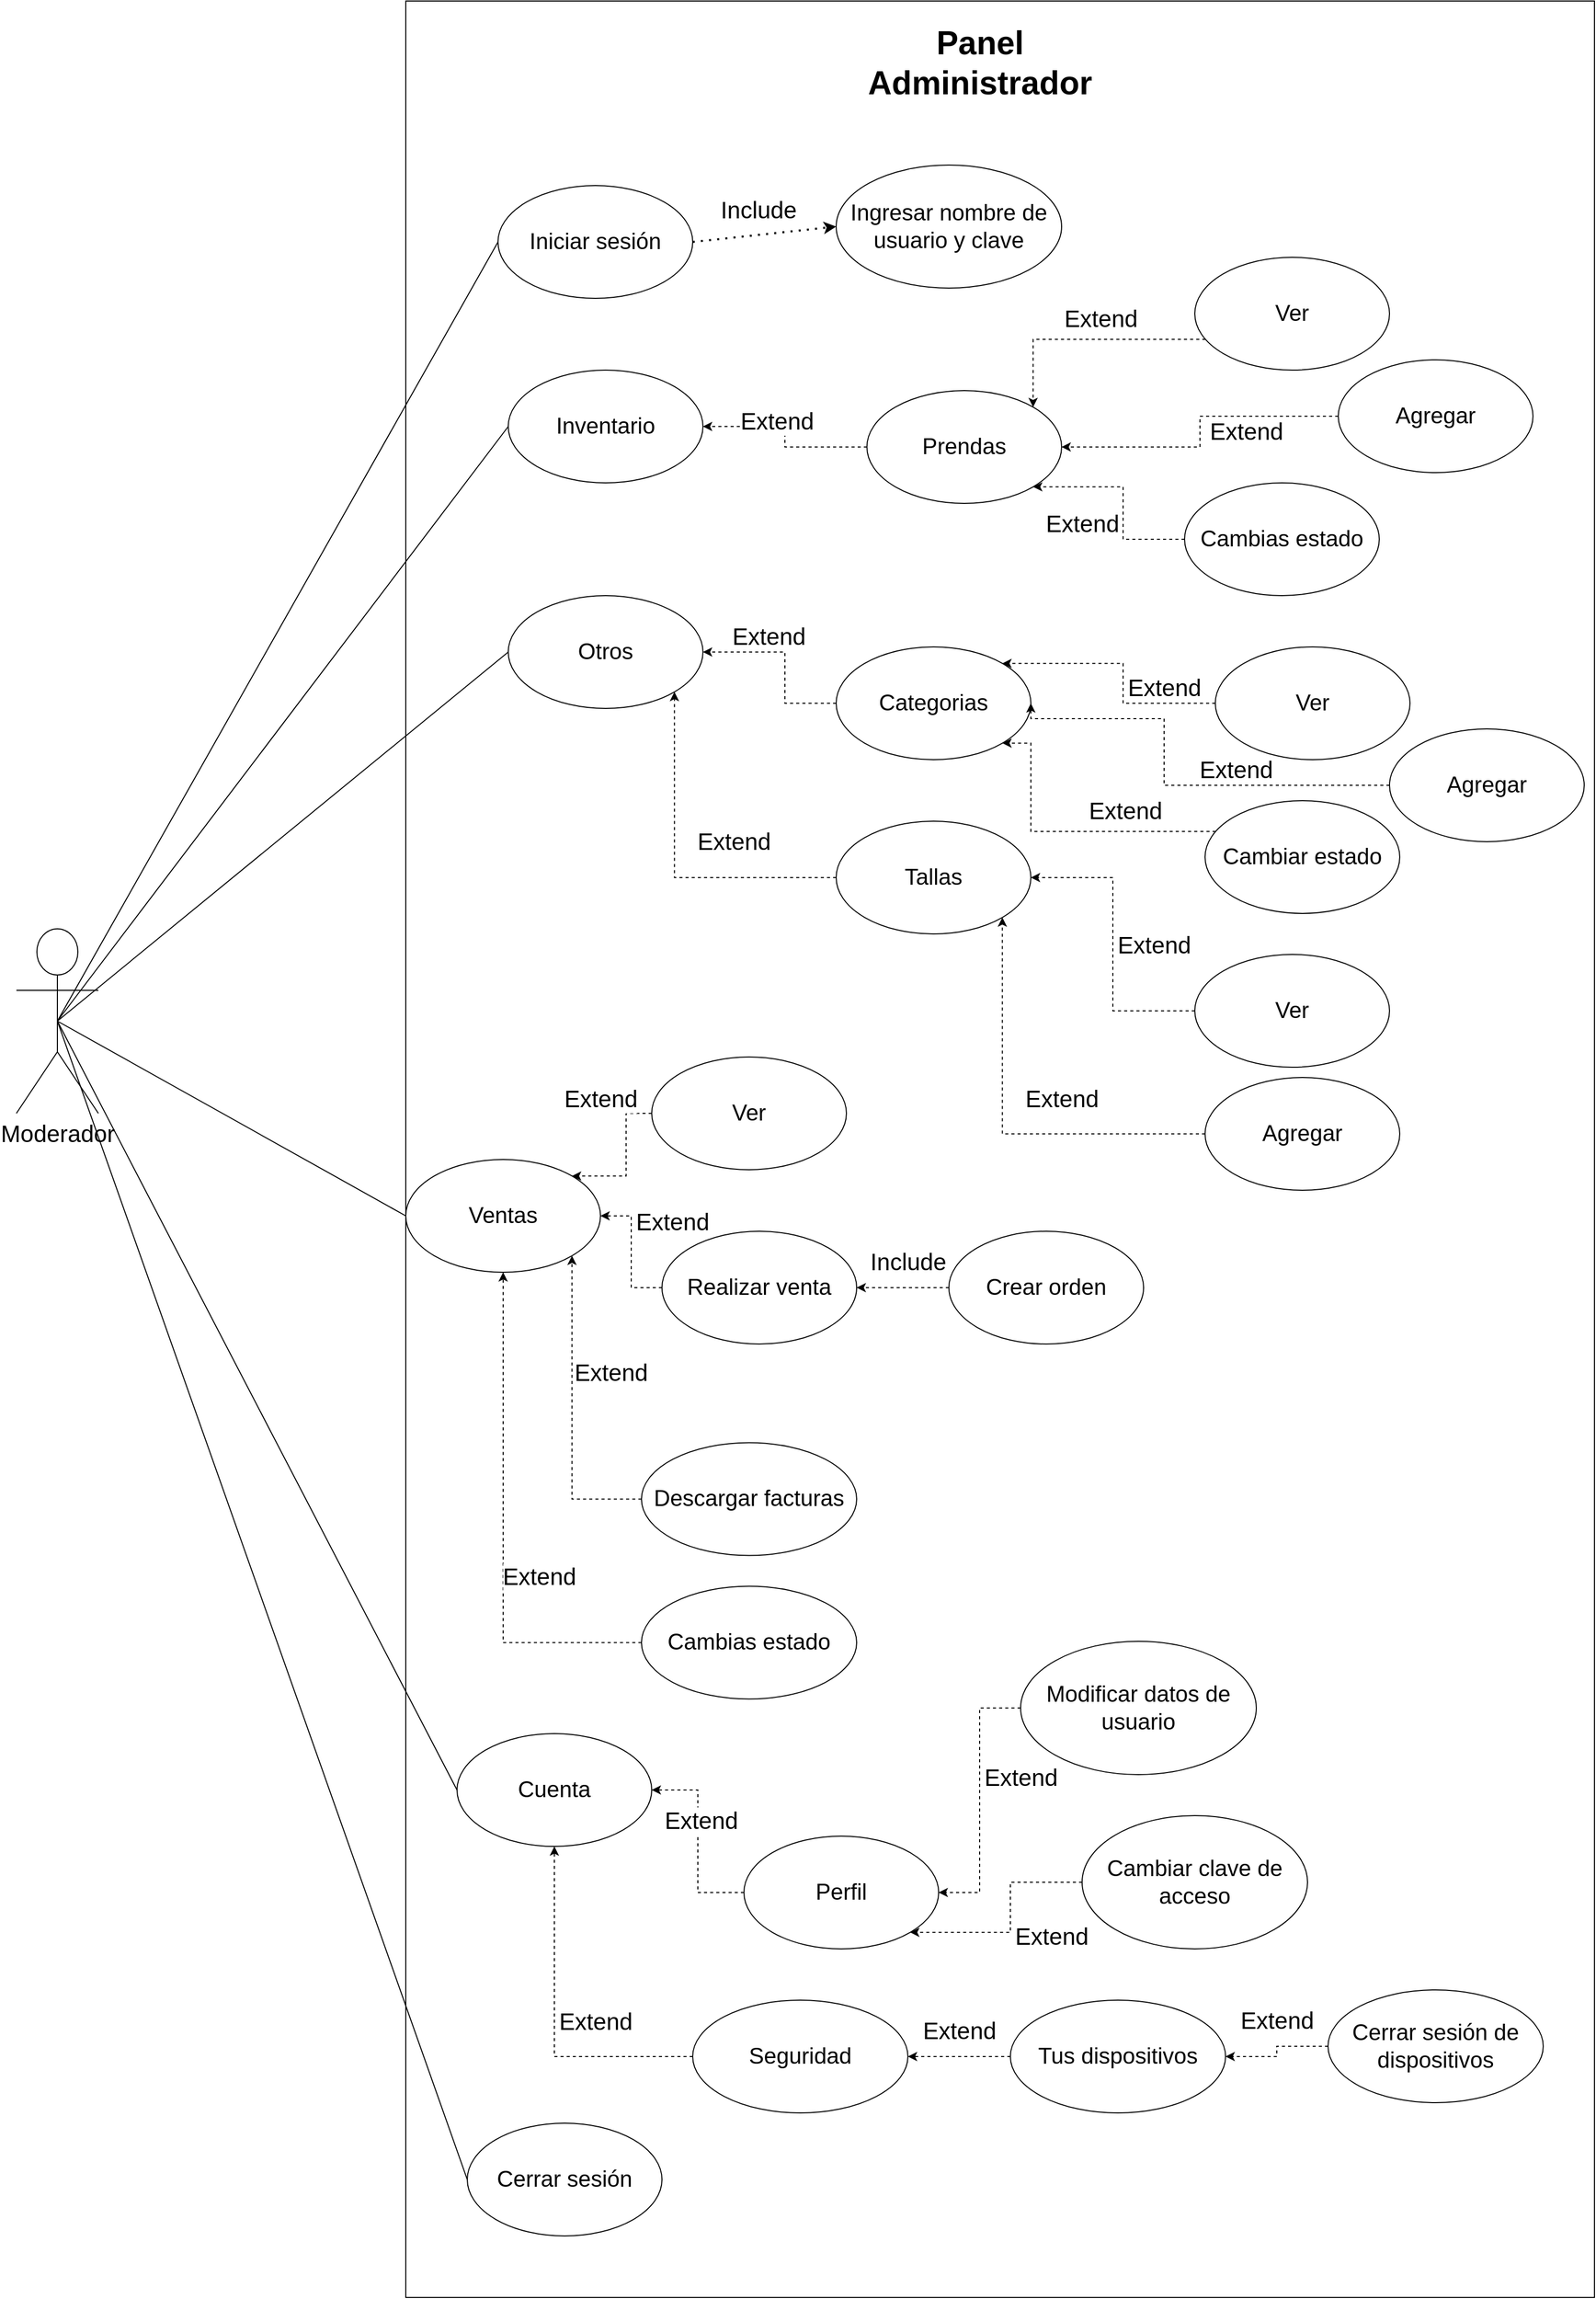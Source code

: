 <mxfile version="21.1.8" type="github">
  <diagram name="Página-1" id="7kXYrk2Avnmh6IHybVN-">
    <mxGraphModel dx="1687" dy="949" grid="1" gridSize="10" guides="1" tooltips="1" connect="1" arrows="1" fold="1" page="1" pageScale="1" pageWidth="2500" pageHeight="2500" math="0" shadow="0">
      <root>
        <mxCell id="0" />
        <mxCell id="1" parent="0" />
        <mxCell id="wZuFeC5D8lDeIrhIpYlz-49" value="" style="rounded=0;whiteSpace=wrap;html=1;container=0;" parent="1" vertex="1">
          <mxGeometry x="480" y="20" width="1160" height="2240" as="geometry" />
        </mxCell>
        <mxCell id="wZuFeC5D8lDeIrhIpYlz-4" value="&lt;font style=&quot;font-size: 23px;&quot;&gt;Moderador&lt;/font&gt;" style="shape=umlActor;verticalLabelPosition=bottom;verticalAlign=top;html=1;outlineConnect=0;" parent="1" vertex="1">
          <mxGeometry x="100" y="925" width="80" height="180" as="geometry" />
        </mxCell>
        <mxCell id="wZuFeC5D8lDeIrhIpYlz-8" value="&lt;font style=&quot;font-size: 22px;&quot;&gt;Iniciar sesión&lt;/font&gt;" style="ellipse;whiteSpace=wrap;html=1;" parent="1" vertex="1">
          <mxGeometry x="570" y="200" width="190" height="110" as="geometry" />
        </mxCell>
        <mxCell id="wZuFeC5D8lDeIrhIpYlz-9" value="" style="endArrow=none;html=1;rounded=0;exitX=0;exitY=0.5;exitDx=0;exitDy=0;entryX=0.5;entryY=0.5;entryDx=0;entryDy=0;entryPerimeter=0;" parent="1" source="wZuFeC5D8lDeIrhIpYlz-8" target="wZuFeC5D8lDeIrhIpYlz-4" edge="1">
          <mxGeometry width="50" height="50" relative="1" as="geometry">
            <mxPoint x="980" y="600" as="sourcePoint" />
            <mxPoint x="1030" y="550" as="targetPoint" />
          </mxGeometry>
        </mxCell>
        <mxCell id="wZuFeC5D8lDeIrhIpYlz-11" value="&lt;font style=&quot;font-size: 22px;&quot;&gt;Ingresar nombre de usuario y clave&lt;/font&gt;" style="ellipse;whiteSpace=wrap;html=1;" parent="1" vertex="1">
          <mxGeometry x="900" y="180" width="220" height="120" as="geometry" />
        </mxCell>
        <mxCell id="wZuFeC5D8lDeIrhIpYlz-12" value="" style="endArrow=classic;dashed=1;html=1;dashPattern=1 3;strokeWidth=2;rounded=0;entryX=0;entryY=0.5;entryDx=0;entryDy=0;exitX=1;exitY=0.5;exitDx=0;exitDy=0;endFill=1;" parent="1" source="wZuFeC5D8lDeIrhIpYlz-8" target="wZuFeC5D8lDeIrhIpYlz-11" edge="1">
          <mxGeometry width="50" height="50" relative="1" as="geometry">
            <mxPoint x="980" y="590" as="sourcePoint" />
            <mxPoint x="1030" y="540" as="targetPoint" />
          </mxGeometry>
        </mxCell>
        <mxCell id="wZuFeC5D8lDeIrhIpYlz-13" value="&lt;font style=&quot;font-size: 23px;&quot;&gt;Include&lt;/font&gt;" style="edgeLabel;html=1;align=center;verticalAlign=middle;resizable=0;points=[];" parent="wZuFeC5D8lDeIrhIpYlz-12" vertex="1" connectable="0">
          <mxGeometry x="-0.195" y="-1" relative="1" as="geometry">
            <mxPoint x="7" y="-26" as="offset" />
          </mxGeometry>
        </mxCell>
        <mxCell id="wZuFeC5D8lDeIrhIpYlz-14" value="&lt;font style=&quot;font-size: 22px;&quot;&gt;Inventario&lt;/font&gt;" style="ellipse;whiteSpace=wrap;html=1;" parent="1" vertex="1">
          <mxGeometry x="580" y="380" width="190" height="110" as="geometry" />
        </mxCell>
        <mxCell id="wZuFeC5D8lDeIrhIpYlz-16" style="edgeStyle=orthogonalEdgeStyle;rounded=0;orthogonalLoop=1;jettySize=auto;html=1;dashed=1;" parent="1" source="wZuFeC5D8lDeIrhIpYlz-15" target="wZuFeC5D8lDeIrhIpYlz-14" edge="1">
          <mxGeometry relative="1" as="geometry" />
        </mxCell>
        <mxCell id="wZuFeC5D8lDeIrhIpYlz-17" value="&lt;font style=&quot;font-size: 23px;&quot;&gt;Extend&lt;/font&gt;" style="edgeLabel;html=1;align=center;verticalAlign=middle;resizable=0;points=[];" parent="wZuFeC5D8lDeIrhIpYlz-16" vertex="1" connectable="0">
          <mxGeometry x="-0.173" y="2" relative="1" as="geometry">
            <mxPoint x="-14" y="-27" as="offset" />
          </mxGeometry>
        </mxCell>
        <mxCell id="wZuFeC5D8lDeIrhIpYlz-15" value="&lt;font style=&quot;font-size: 22px;&quot;&gt;Prendas&lt;br&gt;&lt;/font&gt;" style="ellipse;whiteSpace=wrap;html=1;" parent="1" vertex="1">
          <mxGeometry x="930" y="400" width="190" height="110" as="geometry" />
        </mxCell>
        <mxCell id="wZuFeC5D8lDeIrhIpYlz-20" style="edgeStyle=orthogonalEdgeStyle;rounded=0;orthogonalLoop=1;jettySize=auto;html=1;entryX=1;entryY=0;entryDx=0;entryDy=0;dashed=1;" parent="1" source="wZuFeC5D8lDeIrhIpYlz-18" target="wZuFeC5D8lDeIrhIpYlz-15" edge="1">
          <mxGeometry relative="1" as="geometry">
            <Array as="points">
              <mxPoint x="1092" y="350" />
            </Array>
          </mxGeometry>
        </mxCell>
        <mxCell id="wZuFeC5D8lDeIrhIpYlz-21" value="&lt;font style=&quot;font-size: 23px;&quot;&gt;Extend&lt;/font&gt;" style="edgeLabel;html=1;align=center;verticalAlign=middle;resizable=0;points=[];" parent="wZuFeC5D8lDeIrhIpYlz-20" vertex="1" connectable="0">
          <mxGeometry x="0.207" y="-2" relative="1" as="geometry">
            <mxPoint x="39" y="-18" as="offset" />
          </mxGeometry>
        </mxCell>
        <mxCell id="wZuFeC5D8lDeIrhIpYlz-18" value="&lt;font style=&quot;font-size: 22px;&quot;&gt;Ver&lt;br&gt;&lt;/font&gt;" style="ellipse;whiteSpace=wrap;html=1;" parent="1" vertex="1">
          <mxGeometry x="1250" y="270" width="190" height="110" as="geometry" />
        </mxCell>
        <mxCell id="Bx9YppGljFobjhbyYAwD-3" style="edgeStyle=orthogonalEdgeStyle;rounded=0;orthogonalLoop=1;jettySize=auto;html=1;entryX=1;entryY=1;entryDx=0;entryDy=0;dashed=1;" parent="1" source="wZuFeC5D8lDeIrhIpYlz-19" target="wZuFeC5D8lDeIrhIpYlz-15" edge="1">
          <mxGeometry relative="1" as="geometry" />
        </mxCell>
        <mxCell id="Bx9YppGljFobjhbyYAwD-4" value="&lt;font style=&quot;font-size: 23px;&quot;&gt;Extend&lt;/font&gt;" style="edgeLabel;html=1;align=center;verticalAlign=middle;resizable=0;points=[];" parent="Bx9YppGljFobjhbyYAwD-3" vertex="1" connectable="0">
          <mxGeometry x="0.197" y="4" relative="1" as="geometry">
            <mxPoint x="-32" y="32" as="offset" />
          </mxGeometry>
        </mxCell>
        <mxCell id="wZuFeC5D8lDeIrhIpYlz-19" value="&lt;font style=&quot;font-size: 22px;&quot;&gt;Cambias estado&lt;br&gt;&lt;/font&gt;" style="ellipse;whiteSpace=wrap;html=1;" parent="1" vertex="1">
          <mxGeometry x="1240" y="490" width="190" height="110" as="geometry" />
        </mxCell>
        <mxCell id="wZuFeC5D8lDeIrhIpYlz-25" value="&lt;span style=&quot;font-size: 22px;&quot;&gt;Otros&lt;/span&gt;" style="ellipse;whiteSpace=wrap;html=1;" parent="1" vertex="1">
          <mxGeometry x="580" y="600" width="190" height="110" as="geometry" />
        </mxCell>
        <mxCell id="wZuFeC5D8lDeIrhIpYlz-26" style="edgeStyle=orthogonalEdgeStyle;rounded=0;orthogonalLoop=1;jettySize=auto;html=1;dashed=1;" parent="1" source="wZuFeC5D8lDeIrhIpYlz-28" target="wZuFeC5D8lDeIrhIpYlz-25" edge="1">
          <mxGeometry relative="1" as="geometry">
            <Array as="points">
              <mxPoint x="850" y="705" />
              <mxPoint x="850" y="655" />
            </Array>
          </mxGeometry>
        </mxCell>
        <mxCell id="wZuFeC5D8lDeIrhIpYlz-27" value="&lt;font style=&quot;font-size: 23px;&quot;&gt;Extend&lt;/font&gt;" style="edgeLabel;html=1;align=center;verticalAlign=middle;resizable=0;points=[];" parent="wZuFeC5D8lDeIrhIpYlz-26" vertex="1" connectable="0">
          <mxGeometry x="-0.173" y="2" relative="1" as="geometry">
            <mxPoint x="-14" y="-41" as="offset" />
          </mxGeometry>
        </mxCell>
        <mxCell id="wZuFeC5D8lDeIrhIpYlz-28" value="&lt;font style=&quot;font-size: 22px;&quot;&gt;Categorias&lt;br&gt;&lt;/font&gt;" style="ellipse;whiteSpace=wrap;html=1;" parent="1" vertex="1">
          <mxGeometry x="900" y="650" width="190" height="110" as="geometry" />
        </mxCell>
        <mxCell id="wZuFeC5D8lDeIrhIpYlz-29" style="edgeStyle=orthogonalEdgeStyle;rounded=0;orthogonalLoop=1;jettySize=auto;html=1;entryX=1;entryY=0;entryDx=0;entryDy=0;dashed=1;" parent="1" source="wZuFeC5D8lDeIrhIpYlz-31" target="wZuFeC5D8lDeIrhIpYlz-28" edge="1">
          <mxGeometry relative="1" as="geometry" />
        </mxCell>
        <mxCell id="wZuFeC5D8lDeIrhIpYlz-30" value="&lt;font style=&quot;font-size: 23px;&quot;&gt;Extend&lt;/font&gt;" style="edgeLabel;html=1;align=center;verticalAlign=middle;resizable=0;points=[];" parent="wZuFeC5D8lDeIrhIpYlz-29" vertex="1" connectable="0">
          <mxGeometry x="0.207" y="-2" relative="1" as="geometry">
            <mxPoint x="60" y="26" as="offset" />
          </mxGeometry>
        </mxCell>
        <mxCell id="wZuFeC5D8lDeIrhIpYlz-31" value="&lt;font style=&quot;font-size: 22px;&quot;&gt;Ver&lt;br&gt;&lt;/font&gt;" style="ellipse;whiteSpace=wrap;html=1;" parent="1" vertex="1">
          <mxGeometry x="1270" y="650" width="190" height="110" as="geometry" />
        </mxCell>
        <mxCell id="FkhOKwiWbC-E_QFP129G-2" style="edgeStyle=orthogonalEdgeStyle;rounded=0;orthogonalLoop=1;jettySize=auto;html=1;entryX=1;entryY=1;entryDx=0;entryDy=0;dashed=1;" edge="1" parent="1" source="wZuFeC5D8lDeIrhIpYlz-34" target="wZuFeC5D8lDeIrhIpYlz-28">
          <mxGeometry relative="1" as="geometry">
            <Array as="points">
              <mxPoint x="1090" y="830" />
              <mxPoint x="1090" y="744" />
            </Array>
          </mxGeometry>
        </mxCell>
        <mxCell id="FkhOKwiWbC-E_QFP129G-3" value="&lt;font style=&quot;font-size: 23px;&quot;&gt;Extend&lt;/font&gt;" style="edgeLabel;html=1;align=center;verticalAlign=middle;resizable=0;points=[];" vertex="1" connectable="0" parent="FkhOKwiWbC-E_QFP129G-2">
          <mxGeometry x="-0.026" y="2" relative="1" as="geometry">
            <mxPoint x="55" y="-22" as="offset" />
          </mxGeometry>
        </mxCell>
        <mxCell id="wZuFeC5D8lDeIrhIpYlz-34" value="&lt;font style=&quot;font-size: 22px;&quot;&gt;Cambiar estado&lt;br&gt;&lt;/font&gt;" style="ellipse;whiteSpace=wrap;html=1;" parent="1" vertex="1">
          <mxGeometry x="1260" y="800" width="190" height="110" as="geometry" />
        </mxCell>
        <mxCell id="wZuFeC5D8lDeIrhIpYlz-46" style="edgeStyle=orthogonalEdgeStyle;rounded=0;orthogonalLoop=1;jettySize=auto;html=1;entryX=1;entryY=1;entryDx=0;entryDy=0;dashed=1;" parent="1" source="wZuFeC5D8lDeIrhIpYlz-35" target="wZuFeC5D8lDeIrhIpYlz-25" edge="1">
          <mxGeometry relative="1" as="geometry" />
        </mxCell>
        <mxCell id="wZuFeC5D8lDeIrhIpYlz-47" value="&lt;font style=&quot;font-size: 23px;&quot;&gt;Extend&lt;br&gt;&lt;/font&gt;" style="edgeLabel;html=1;align=center;verticalAlign=middle;resizable=0;points=[];" parent="wZuFeC5D8lDeIrhIpYlz-46" vertex="1" connectable="0">
          <mxGeometry x="0.239" y="3" relative="1" as="geometry">
            <mxPoint x="61" y="17" as="offset" />
          </mxGeometry>
        </mxCell>
        <mxCell id="wZuFeC5D8lDeIrhIpYlz-35" value="&lt;font style=&quot;font-size: 22px;&quot;&gt;Tallas&lt;br&gt;&lt;/font&gt;" style="ellipse;whiteSpace=wrap;html=1;" parent="1" vertex="1">
          <mxGeometry x="900" y="820" width="190" height="110" as="geometry" />
        </mxCell>
        <mxCell id="wZuFeC5D8lDeIrhIpYlz-42" style="edgeStyle=orthogonalEdgeStyle;rounded=0;orthogonalLoop=1;jettySize=auto;html=1;entryX=1;entryY=0.5;entryDx=0;entryDy=0;dashed=1;" parent="1" source="wZuFeC5D8lDeIrhIpYlz-38" target="wZuFeC5D8lDeIrhIpYlz-35" edge="1">
          <mxGeometry relative="1" as="geometry" />
        </mxCell>
        <mxCell id="wZuFeC5D8lDeIrhIpYlz-43" value="&lt;font style=&quot;font-size: 23px;&quot;&gt;Extend&lt;br&gt;&lt;/font&gt;" style="edgeLabel;html=1;align=center;verticalAlign=middle;resizable=0;points=[];" parent="wZuFeC5D8lDeIrhIpYlz-42" vertex="1" connectable="0">
          <mxGeometry x="0.257" y="5" relative="1" as="geometry">
            <mxPoint x="45" y="38" as="offset" />
          </mxGeometry>
        </mxCell>
        <mxCell id="wZuFeC5D8lDeIrhIpYlz-38" value="&lt;font style=&quot;font-size: 22px;&quot;&gt;Ver&lt;br&gt;&lt;/font&gt;" style="ellipse;whiteSpace=wrap;html=1;" parent="1" vertex="1">
          <mxGeometry x="1250" y="950" width="190" height="110" as="geometry" />
        </mxCell>
        <mxCell id="wZuFeC5D8lDeIrhIpYlz-44" style="edgeStyle=orthogonalEdgeStyle;rounded=0;orthogonalLoop=1;jettySize=auto;html=1;entryX=1;entryY=1;entryDx=0;entryDy=0;dashed=1;" parent="1" source="wZuFeC5D8lDeIrhIpYlz-41" target="wZuFeC5D8lDeIrhIpYlz-35" edge="1">
          <mxGeometry relative="1" as="geometry" />
        </mxCell>
        <mxCell id="wZuFeC5D8lDeIrhIpYlz-45" value="&lt;font style=&quot;font-size: 23px;&quot;&gt;Extend&lt;br&gt;&lt;/font&gt;" style="edgeLabel;html=1;align=center;verticalAlign=middle;resizable=0;points=[];" parent="wZuFeC5D8lDeIrhIpYlz-44" vertex="1" connectable="0">
          <mxGeometry x="0.334" relative="1" as="geometry">
            <mxPoint x="58" y="40" as="offset" />
          </mxGeometry>
        </mxCell>
        <mxCell id="wZuFeC5D8lDeIrhIpYlz-41" value="&lt;font style=&quot;font-size: 22px;&quot;&gt;Agregar&lt;br&gt;&lt;/font&gt;" style="ellipse;whiteSpace=wrap;html=1;" parent="1" vertex="1">
          <mxGeometry x="1260" y="1070" width="190" height="110" as="geometry" />
        </mxCell>
        <mxCell id="wZuFeC5D8lDeIrhIpYlz-50" value="&lt;b style=&quot;border-color: var(--border-color); font-size: 32px;&quot;&gt;Panel Administrador&lt;/b&gt;" style="text;html=1;strokeColor=none;fillColor=none;align=center;verticalAlign=middle;whiteSpace=wrap;rounded=0;" parent="1" vertex="1">
          <mxGeometry x="897.5" y="40" width="285" height="80" as="geometry" />
        </mxCell>
        <mxCell id="wZuFeC5D8lDeIrhIpYlz-53" value="" style="endArrow=none;html=1;rounded=0;entryX=0;entryY=0.5;entryDx=0;entryDy=0;exitX=0.5;exitY=0.5;exitDx=0;exitDy=0;exitPerimeter=0;" parent="1" source="wZuFeC5D8lDeIrhIpYlz-4" target="wZuFeC5D8lDeIrhIpYlz-14" edge="1">
          <mxGeometry width="50" height="50" relative="1" as="geometry">
            <mxPoint x="810" y="690" as="sourcePoint" />
            <mxPoint x="860" y="640" as="targetPoint" />
          </mxGeometry>
        </mxCell>
        <mxCell id="wZuFeC5D8lDeIrhIpYlz-54" value="" style="endArrow=none;html=1;rounded=0;entryX=0;entryY=0.5;entryDx=0;entryDy=0;exitX=0.5;exitY=0.5;exitDx=0;exitDy=0;exitPerimeter=0;" parent="1" source="wZuFeC5D8lDeIrhIpYlz-4" target="wZuFeC5D8lDeIrhIpYlz-25" edge="1">
          <mxGeometry width="50" height="50" relative="1" as="geometry">
            <mxPoint x="810" y="690" as="sourcePoint" />
            <mxPoint x="860" y="640" as="targetPoint" />
          </mxGeometry>
        </mxCell>
        <mxCell id="wZuFeC5D8lDeIrhIpYlz-70" style="edgeStyle=orthogonalEdgeStyle;rounded=0;orthogonalLoop=1;jettySize=auto;html=1;entryX=1;entryY=0.5;entryDx=0;entryDy=0;dashed=1;" parent="1" source="wZuFeC5D8lDeIrhIpYlz-64" edge="1">
          <mxGeometry relative="1" as="geometry">
            <Array as="points">
              <mxPoint x="870" y="945" />
            </Array>
            <mxPoint x="750" y="945" as="targetPoint" />
          </mxGeometry>
        </mxCell>
        <mxCell id="SYt4uejBmZhXCNzfpht0-1" value="&lt;font style=&quot;font-size: 22px;&quot;&gt;Ventas&lt;br&gt;&lt;/font&gt;" style="ellipse;whiteSpace=wrap;html=1;" parent="1" vertex="1">
          <mxGeometry x="480" y="1150" width="190" height="110" as="geometry" />
        </mxCell>
        <mxCell id="FkhOKwiWbC-E_QFP129G-10" style="edgeStyle=orthogonalEdgeStyle;rounded=0;orthogonalLoop=1;jettySize=auto;html=1;entryX=1;entryY=0;entryDx=0;entryDy=0;dashed=1;" edge="1" parent="1" source="SYt4uejBmZhXCNzfpht0-4" target="SYt4uejBmZhXCNzfpht0-1">
          <mxGeometry relative="1" as="geometry" />
        </mxCell>
        <mxCell id="FkhOKwiWbC-E_QFP129G-13" value="&lt;font style=&quot;font-size: 23px;&quot;&gt;Extend&lt;/font&gt;" style="edgeLabel;html=1;align=center;verticalAlign=middle;resizable=0;points=[];" vertex="1" connectable="0" parent="FkhOKwiWbC-E_QFP129G-10">
          <mxGeometry x="-0.443" y="2" relative="1" as="geometry">
            <mxPoint x="-27" y="-28" as="offset" />
          </mxGeometry>
        </mxCell>
        <mxCell id="SYt4uejBmZhXCNzfpht0-4" value="&lt;font style=&quot;font-size: 22px;&quot;&gt;Ver&lt;br&gt;&lt;/font&gt;" style="ellipse;whiteSpace=wrap;html=1;" parent="1" vertex="1">
          <mxGeometry x="720" y="1050" width="190" height="110" as="geometry" />
        </mxCell>
        <mxCell id="SYt4uejBmZhXCNzfpht0-5" style="edgeStyle=orthogonalEdgeStyle;rounded=0;orthogonalLoop=1;jettySize=auto;html=1;entryX=1;entryY=1;entryDx=0;entryDy=0;dashed=1;" parent="1" source="SYt4uejBmZhXCNzfpht0-7" target="SYt4uejBmZhXCNzfpht0-1" edge="1">
          <mxGeometry relative="1" as="geometry">
            <mxPoint x="702.405" y="1139.998" as="targetPoint" />
          </mxGeometry>
        </mxCell>
        <mxCell id="SYt4uejBmZhXCNzfpht0-6" value="&lt;font style=&quot;font-size: 23px;&quot;&gt;Extend&lt;/font&gt;" style="edgeLabel;html=1;align=center;verticalAlign=middle;resizable=0;points=[];" parent="SYt4uejBmZhXCNzfpht0-5" vertex="1" connectable="0">
          <mxGeometry x="0.422" relative="1" as="geometry">
            <mxPoint x="38" y="26" as="offset" />
          </mxGeometry>
        </mxCell>
        <mxCell id="SYt4uejBmZhXCNzfpht0-7" value="&lt;font style=&quot;font-size: 22px;&quot;&gt;Descargar facturas&lt;br&gt;&lt;/font&gt;" style="ellipse;whiteSpace=wrap;html=1;" parent="1" vertex="1">
          <mxGeometry x="710" y="1426.24" width="210" height="110" as="geometry" />
        </mxCell>
        <mxCell id="SYt4uejBmZhXCNzfpht0-8" style="edgeStyle=orthogonalEdgeStyle;rounded=0;orthogonalLoop=1;jettySize=auto;html=1;entryX=0.5;entryY=1;entryDx=0;entryDy=0;dashed=1;" parent="1" source="SYt4uejBmZhXCNzfpht0-10" target="SYt4uejBmZhXCNzfpht0-1" edge="1">
          <mxGeometry relative="1" as="geometry">
            <mxPoint x="635" y="1156.24" as="targetPoint" />
          </mxGeometry>
        </mxCell>
        <mxCell id="SYt4uejBmZhXCNzfpht0-9" value="&lt;font style=&quot;font-size: 23px;&quot;&gt;Extend&lt;/font&gt;" style="edgeLabel;html=1;align=center;verticalAlign=middle;resizable=0;points=[];" parent="SYt4uejBmZhXCNzfpht0-8" vertex="1" connectable="0">
          <mxGeometry x="-0.076" y="1" relative="1" as="geometry">
            <mxPoint x="36" y="30" as="offset" />
          </mxGeometry>
        </mxCell>
        <mxCell id="SYt4uejBmZhXCNzfpht0-10" value="&lt;font style=&quot;font-size: 22px;&quot;&gt;Cambias estado&lt;br&gt;&lt;/font&gt;" style="ellipse;whiteSpace=wrap;html=1;" parent="1" vertex="1">
          <mxGeometry x="710" y="1566.24" width="210" height="110" as="geometry" />
        </mxCell>
        <mxCell id="SYt4uejBmZhXCNzfpht0-11" value="" style="endArrow=none;html=1;rounded=0;entryX=0;entryY=0.5;entryDx=0;entryDy=0;exitX=0.5;exitY=0.5;exitDx=0;exitDy=0;exitPerimeter=0;" parent="1" source="wZuFeC5D8lDeIrhIpYlz-4" target="SYt4uejBmZhXCNzfpht0-1" edge="1">
          <mxGeometry width="50" height="50" relative="1" as="geometry">
            <mxPoint x="640" y="1350" as="sourcePoint" />
            <mxPoint x="690" y="1300" as="targetPoint" />
          </mxGeometry>
        </mxCell>
        <mxCell id="SYt4uejBmZhXCNzfpht0-12" value="&lt;font style=&quot;font-size: 22px;&quot;&gt;Cuenta&lt;br&gt;&lt;/font&gt;" style="ellipse;whiteSpace=wrap;html=1;" parent="1" vertex="1">
          <mxGeometry x="530" y="1710" width="190" height="110" as="geometry" />
        </mxCell>
        <mxCell id="SYt4uejBmZhXCNzfpht0-30" style="edgeStyle=orthogonalEdgeStyle;rounded=0;orthogonalLoop=1;jettySize=auto;html=1;entryX=1;entryY=0.5;entryDx=0;entryDy=0;dashed=1;" parent="1" source="SYt4uejBmZhXCNzfpht0-14" target="SYt4uejBmZhXCNzfpht0-12" edge="1">
          <mxGeometry relative="1" as="geometry" />
        </mxCell>
        <mxCell id="SYt4uejBmZhXCNzfpht0-31" value="&lt;font style=&quot;font-size: 23px;&quot;&gt;Extend&lt;/font&gt;" style="edgeLabel;html=1;align=center;verticalAlign=middle;resizable=0;points=[];" parent="SYt4uejBmZhXCNzfpht0-30" vertex="1" connectable="0">
          <mxGeometry x="-0.259" relative="1" as="geometry">
            <mxPoint x="3" y="-45" as="offset" />
          </mxGeometry>
        </mxCell>
        <mxCell id="SYt4uejBmZhXCNzfpht0-14" value="&lt;font style=&quot;font-size: 22px;&quot;&gt;Perfil&lt;br&gt;&lt;/font&gt;" style="ellipse;whiteSpace=wrap;html=1;" parent="1" vertex="1">
          <mxGeometry x="810" y="1810" width="190" height="110" as="geometry" />
        </mxCell>
        <mxCell id="SYt4uejBmZhXCNzfpht0-32" style="edgeStyle=orthogonalEdgeStyle;rounded=0;orthogonalLoop=1;jettySize=auto;html=1;entryX=0.5;entryY=1;entryDx=0;entryDy=0;dashed=1;" parent="1" source="SYt4uejBmZhXCNzfpht0-17" target="SYt4uejBmZhXCNzfpht0-12" edge="1">
          <mxGeometry relative="1" as="geometry" />
        </mxCell>
        <mxCell id="SYt4uejBmZhXCNzfpht0-33" value="&lt;font style=&quot;font-size: 23px;&quot;&gt;Extend&lt;/font&gt;" style="edgeLabel;html=1;align=center;verticalAlign=middle;resizable=0;points=[];" parent="SYt4uejBmZhXCNzfpht0-32" vertex="1" connectable="0">
          <mxGeometry x="0.738" y="-2" relative="1" as="geometry">
            <mxPoint x="38" y="126" as="offset" />
          </mxGeometry>
        </mxCell>
        <mxCell id="SYt4uejBmZhXCNzfpht0-17" value="&lt;font style=&quot;font-size: 22px;&quot;&gt;Seguridad&lt;br&gt;&lt;/font&gt;" style="ellipse;whiteSpace=wrap;html=1;" parent="1" vertex="1">
          <mxGeometry x="760" y="1970" width="210" height="110" as="geometry" />
        </mxCell>
        <mxCell id="SYt4uejBmZhXCNzfpht0-20" style="edgeStyle=orthogonalEdgeStyle;rounded=0;orthogonalLoop=1;jettySize=auto;html=1;exitX=0;exitY=0.5;exitDx=0;exitDy=0;entryX=1;entryY=0.5;entryDx=0;entryDy=0;dashed=1;" parent="1" source="SYt4uejBmZhXCNzfpht0-18" target="SYt4uejBmZhXCNzfpht0-14" edge="1">
          <mxGeometry relative="1" as="geometry" />
        </mxCell>
        <mxCell id="SYt4uejBmZhXCNzfpht0-22" value="&lt;font style=&quot;font-size: 23px;&quot;&gt;Extend&lt;br&gt;&lt;/font&gt;" style="edgeLabel;html=1;align=center;verticalAlign=middle;resizable=0;points=[];" parent="SYt4uejBmZhXCNzfpht0-20" vertex="1" connectable="0">
          <mxGeometry x="-0.19" y="5" relative="1" as="geometry">
            <mxPoint x="35" y="2" as="offset" />
          </mxGeometry>
        </mxCell>
        <mxCell id="SYt4uejBmZhXCNzfpht0-18" value="&lt;font style=&quot;font-size: 22px;&quot;&gt;Modificar datos de usuario&lt;br&gt;&lt;/font&gt;" style="ellipse;whiteSpace=wrap;html=1;" parent="1" vertex="1">
          <mxGeometry x="1080" y="1620" width="230" height="130" as="geometry" />
        </mxCell>
        <mxCell id="SYt4uejBmZhXCNzfpht0-21" style="edgeStyle=orthogonalEdgeStyle;rounded=0;orthogonalLoop=1;jettySize=auto;html=1;entryX=1;entryY=1;entryDx=0;entryDy=0;dashed=1;" parent="1" source="SYt4uejBmZhXCNzfpht0-19" target="SYt4uejBmZhXCNzfpht0-14" edge="1">
          <mxGeometry relative="1" as="geometry" />
        </mxCell>
        <mxCell id="SYt4uejBmZhXCNzfpht0-23" value="&lt;font style=&quot;font-size: 23px;&quot;&gt;Extend&lt;br&gt;&lt;/font&gt;" style="edgeLabel;html=1;align=center;verticalAlign=middle;resizable=0;points=[];" parent="SYt4uejBmZhXCNzfpht0-21" vertex="1" connectable="0">
          <mxGeometry x="-0.34" y="2" relative="1" as="geometry">
            <mxPoint x="38" y="51" as="offset" />
          </mxGeometry>
        </mxCell>
        <mxCell id="SYt4uejBmZhXCNzfpht0-19" value="&lt;font style=&quot;font-size: 22px;&quot;&gt;Cambiar clave de acceso&lt;br&gt;&lt;/font&gt;" style="ellipse;whiteSpace=wrap;html=1;" parent="1" vertex="1">
          <mxGeometry x="1140" y="1790" width="220" height="130" as="geometry" />
        </mxCell>
        <mxCell id="SYt4uejBmZhXCNzfpht0-28" style="edgeStyle=orthogonalEdgeStyle;rounded=0;orthogonalLoop=1;jettySize=auto;html=1;entryX=1;entryY=0.5;entryDx=0;entryDy=0;dashed=1;" parent="1" source="SYt4uejBmZhXCNzfpht0-24" target="SYt4uejBmZhXCNzfpht0-17" edge="1">
          <mxGeometry relative="1" as="geometry" />
        </mxCell>
        <mxCell id="SYt4uejBmZhXCNzfpht0-29" value="&lt;font style=&quot;font-size: 23px;&quot;&gt;Extend&lt;br&gt;&lt;/font&gt;" style="edgeLabel;html=1;align=center;verticalAlign=middle;resizable=0;points=[];" parent="SYt4uejBmZhXCNzfpht0-28" vertex="1" connectable="0">
          <mxGeometry x="0.217" relative="1" as="geometry">
            <mxPoint x="11" y="-25" as="offset" />
          </mxGeometry>
        </mxCell>
        <mxCell id="SYt4uejBmZhXCNzfpht0-24" value="&lt;font style=&quot;font-size: 22px;&quot;&gt;Tus dispositivos&lt;br&gt;&lt;/font&gt;" style="ellipse;whiteSpace=wrap;html=1;" parent="1" vertex="1">
          <mxGeometry x="1070" y="1970" width="210" height="110" as="geometry" />
        </mxCell>
        <mxCell id="SYt4uejBmZhXCNzfpht0-26" style="edgeStyle=orthogonalEdgeStyle;rounded=0;orthogonalLoop=1;jettySize=auto;html=1;entryX=1;entryY=0.5;entryDx=0;entryDy=0;dashed=1;" parent="1" source="SYt4uejBmZhXCNzfpht0-25" target="SYt4uejBmZhXCNzfpht0-24" edge="1">
          <mxGeometry relative="1" as="geometry" />
        </mxCell>
        <mxCell id="SYt4uejBmZhXCNzfpht0-27" value="&lt;font style=&quot;font-size: 23px;&quot;&gt;Extend&lt;/font&gt;" style="edgeLabel;html=1;align=center;verticalAlign=middle;resizable=0;points=[];" parent="SYt4uejBmZhXCNzfpht0-26" vertex="1" connectable="0">
          <mxGeometry x="0.242" y="1" relative="1" as="geometry">
            <mxPoint x="8" y="-36" as="offset" />
          </mxGeometry>
        </mxCell>
        <mxCell id="SYt4uejBmZhXCNzfpht0-25" value="&lt;font style=&quot;font-size: 22px;&quot;&gt;Cerrar sesión de dispositivos&lt;br&gt;&lt;/font&gt;" style="ellipse;whiteSpace=wrap;html=1;" parent="1" vertex="1">
          <mxGeometry x="1380" y="1960" width="210" height="110" as="geometry" />
        </mxCell>
        <mxCell id="SYt4uejBmZhXCNzfpht0-34" value="" style="endArrow=none;html=1;rounded=0;exitX=0;exitY=0.5;exitDx=0;exitDy=0;entryX=0.5;entryY=0.5;entryDx=0;entryDy=0;entryPerimeter=0;" parent="1" source="SYt4uejBmZhXCNzfpht0-12" target="wZuFeC5D8lDeIrhIpYlz-4" edge="1">
          <mxGeometry width="50" height="50" relative="1" as="geometry">
            <mxPoint x="500" y="1470" as="sourcePoint" />
            <mxPoint x="550" y="1420" as="targetPoint" />
          </mxGeometry>
        </mxCell>
        <mxCell id="SYt4uejBmZhXCNzfpht0-35" value="&lt;font style=&quot;font-size: 22px;&quot;&gt;Cerrar sesión&lt;br&gt;&lt;/font&gt;" style="ellipse;whiteSpace=wrap;html=1;" parent="1" vertex="1">
          <mxGeometry x="540" y="2090" width="190" height="110" as="geometry" />
        </mxCell>
        <mxCell id="SYt4uejBmZhXCNzfpht0-36" value="" style="endArrow=none;html=1;rounded=0;exitX=0;exitY=0.5;exitDx=0;exitDy=0;entryX=0.5;entryY=0.5;entryDx=0;entryDy=0;entryPerimeter=0;" parent="1" source="SYt4uejBmZhXCNzfpht0-35" target="wZuFeC5D8lDeIrhIpYlz-4" edge="1">
          <mxGeometry width="50" height="50" relative="1" as="geometry">
            <mxPoint x="800" y="1770" as="sourcePoint" />
            <mxPoint x="850" y="1720" as="targetPoint" />
          </mxGeometry>
        </mxCell>
        <mxCell id="Bx9YppGljFobjhbyYAwD-2" style="edgeStyle=orthogonalEdgeStyle;rounded=0;orthogonalLoop=1;jettySize=auto;html=1;entryX=1;entryY=0.5;entryDx=0;entryDy=0;dashed=1;" parent="1" source="Bx9YppGljFobjhbyYAwD-1" target="wZuFeC5D8lDeIrhIpYlz-15" edge="1">
          <mxGeometry relative="1" as="geometry" />
        </mxCell>
        <mxCell id="Bx9YppGljFobjhbyYAwD-5" value="&lt;font style=&quot;font-size: 23px;&quot;&gt;Extend&lt;/font&gt;" style="edgeLabel;html=1;align=center;verticalAlign=middle;resizable=0;points=[];" parent="Bx9YppGljFobjhbyYAwD-2" vertex="1" connectable="0">
          <mxGeometry x="-0.213" relative="1" as="geometry">
            <mxPoint x="28" y="15" as="offset" />
          </mxGeometry>
        </mxCell>
        <mxCell id="Bx9YppGljFobjhbyYAwD-1" value="&lt;font style=&quot;font-size: 22px;&quot;&gt;Agregar&lt;br&gt;&lt;/font&gt;" style="ellipse;whiteSpace=wrap;html=1;" parent="1" vertex="1">
          <mxGeometry x="1390" y="370" width="190" height="110" as="geometry" />
        </mxCell>
        <mxCell id="FkhOKwiWbC-E_QFP129G-4" style="edgeStyle=orthogonalEdgeStyle;rounded=0;orthogonalLoop=1;jettySize=auto;html=1;entryX=1;entryY=0.5;entryDx=0;entryDy=0;dashed=1;" edge="1" parent="1" source="FkhOKwiWbC-E_QFP129G-1" target="wZuFeC5D8lDeIrhIpYlz-28">
          <mxGeometry relative="1" as="geometry">
            <Array as="points">
              <mxPoint x="1220" y="785" />
              <mxPoint x="1220" y="720" />
              <mxPoint x="1090" y="720" />
            </Array>
          </mxGeometry>
        </mxCell>
        <mxCell id="FkhOKwiWbC-E_QFP129G-5" value="&lt;font style=&quot;font-size: 23px;&quot;&gt;Extend&lt;/font&gt;" style="edgeLabel;html=1;align=center;verticalAlign=middle;resizable=0;points=[];" vertex="1" connectable="0" parent="FkhOKwiWbC-E_QFP129G-4">
          <mxGeometry x="-0.186" relative="1" as="geometry">
            <mxPoint x="25" y="-15" as="offset" />
          </mxGeometry>
        </mxCell>
        <mxCell id="FkhOKwiWbC-E_QFP129G-1" value="&lt;font style=&quot;font-size: 22px;&quot;&gt;Agregar&lt;br&gt;&lt;/font&gt;" style="ellipse;whiteSpace=wrap;html=1;" vertex="1" parent="1">
          <mxGeometry x="1440" y="730" width="190" height="110" as="geometry" />
        </mxCell>
        <mxCell id="FkhOKwiWbC-E_QFP129G-9" style="edgeStyle=orthogonalEdgeStyle;rounded=0;orthogonalLoop=1;jettySize=auto;html=1;entryX=1;entryY=0.5;entryDx=0;entryDy=0;dashed=1;" edge="1" parent="1" source="FkhOKwiWbC-E_QFP129G-6" target="SYt4uejBmZhXCNzfpht0-1">
          <mxGeometry relative="1" as="geometry" />
        </mxCell>
        <mxCell id="FkhOKwiWbC-E_QFP129G-12" value="&lt;font style=&quot;font-size: 23px;&quot;&gt;Extend&lt;/font&gt;" style="edgeLabel;html=1;align=center;verticalAlign=middle;resizable=0;points=[];" vertex="1" connectable="0" parent="FkhOKwiWbC-E_QFP129G-9">
          <mxGeometry x="0.315" relative="1" as="geometry">
            <mxPoint x="40" y="-9" as="offset" />
          </mxGeometry>
        </mxCell>
        <mxCell id="FkhOKwiWbC-E_QFP129G-6" value="&lt;font style=&quot;font-size: 22px;&quot;&gt;Realizar venta&lt;br&gt;&lt;/font&gt;" style="ellipse;whiteSpace=wrap;html=1;" vertex="1" parent="1">
          <mxGeometry x="730" y="1220" width="190" height="110" as="geometry" />
        </mxCell>
        <mxCell id="FkhOKwiWbC-E_QFP129G-8" style="edgeStyle=orthogonalEdgeStyle;rounded=0;orthogonalLoop=1;jettySize=auto;html=1;entryX=1;entryY=0.5;entryDx=0;entryDy=0;dashed=1;" edge="1" parent="1" source="FkhOKwiWbC-E_QFP129G-7" target="FkhOKwiWbC-E_QFP129G-6">
          <mxGeometry relative="1" as="geometry" />
        </mxCell>
        <mxCell id="FkhOKwiWbC-E_QFP129G-11" value="&lt;font style=&quot;font-size: 23px;&quot;&gt;Include&lt;/font&gt;" style="edgeLabel;html=1;align=center;verticalAlign=middle;resizable=0;points=[];" vertex="1" connectable="0" parent="FkhOKwiWbC-E_QFP129G-8">
          <mxGeometry x="0.185" y="-1" relative="1" as="geometry">
            <mxPoint x="13" y="-24" as="offset" />
          </mxGeometry>
        </mxCell>
        <mxCell id="FkhOKwiWbC-E_QFP129G-7" value="&lt;font style=&quot;font-size: 22px;&quot;&gt;Crear orden&lt;br&gt;&lt;/font&gt;" style="ellipse;whiteSpace=wrap;html=1;" vertex="1" parent="1">
          <mxGeometry x="1010" y="1220" width="190" height="110" as="geometry" />
        </mxCell>
      </root>
    </mxGraphModel>
  </diagram>
</mxfile>
